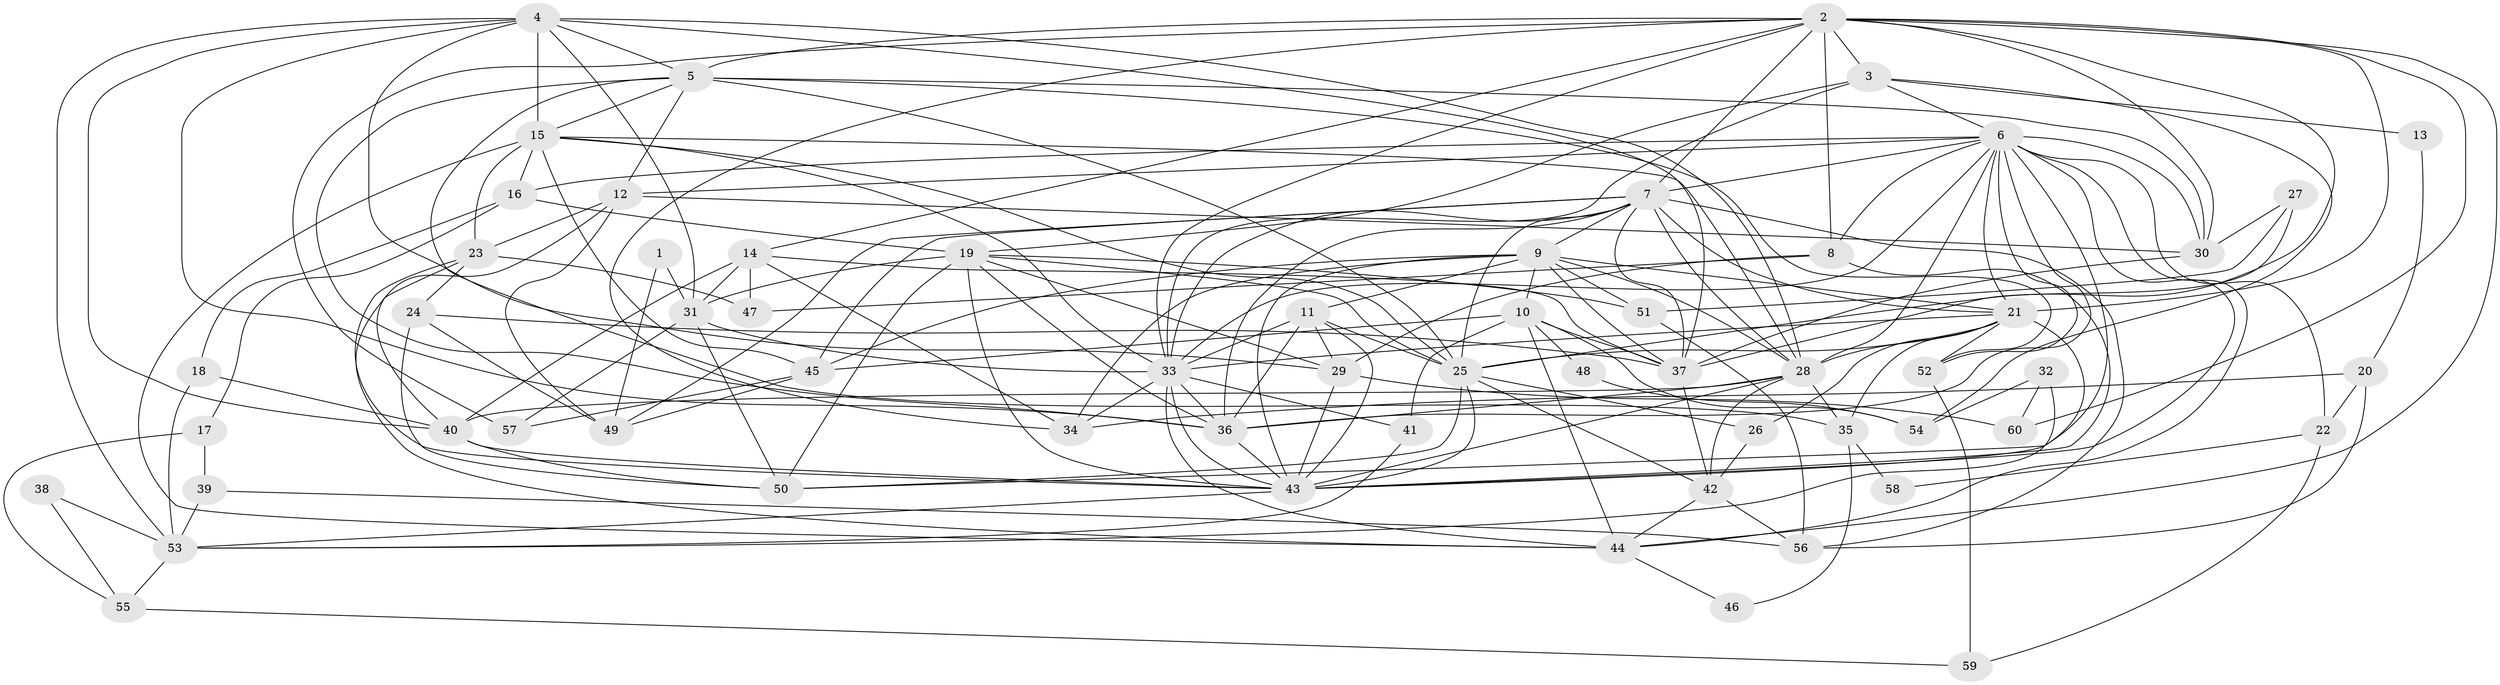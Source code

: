 // original degree distribution, {3: 0.30201342281879195, 9: 0.006711409395973154, 4: 0.28859060402684567, 5: 0.15436241610738255, 6: 0.08053691275167785, 2: 0.11409395973154363, 8: 0.020134228187919462, 7: 0.03355704697986577}
// Generated by graph-tools (version 1.1) at 2025/51/03/04/25 22:51:09]
// undirected, 60 vertices, 182 edges
graph export_dot {
  node [color=gray90,style=filled];
  1;
  2;
  3;
  4;
  5;
  6;
  7;
  8;
  9;
  10;
  11;
  12;
  13;
  14;
  15;
  16;
  17;
  18;
  19;
  20;
  21;
  22;
  23;
  24;
  25;
  26;
  27;
  28;
  29;
  30;
  31;
  32;
  33;
  34;
  35;
  36;
  37;
  38;
  39;
  40;
  41;
  42;
  43;
  44;
  45;
  46;
  47;
  48;
  49;
  50;
  51;
  52;
  53;
  54;
  55;
  56;
  57;
  58;
  59;
  60;
  1 -- 31 [weight=1.0];
  1 -- 49 [weight=2.0];
  2 -- 3 [weight=1.0];
  2 -- 5 [weight=1.0];
  2 -- 7 [weight=2.0];
  2 -- 8 [weight=1.0];
  2 -- 14 [weight=1.0];
  2 -- 21 [weight=2.0];
  2 -- 25 [weight=1.0];
  2 -- 30 [weight=1.0];
  2 -- 33 [weight=1.0];
  2 -- 34 [weight=1.0];
  2 -- 44 [weight=1.0];
  2 -- 57 [weight=1.0];
  2 -- 60 [weight=1.0];
  3 -- 6 [weight=1.0];
  3 -- 13 [weight=1.0];
  3 -- 19 [weight=2.0];
  3 -- 33 [weight=1.0];
  3 -- 54 [weight=1.0];
  4 -- 5 [weight=1.0];
  4 -- 15 [weight=1.0];
  4 -- 28 [weight=1.0];
  4 -- 29 [weight=2.0];
  4 -- 31 [weight=1.0];
  4 -- 36 [weight=1.0];
  4 -- 37 [weight=2.0];
  4 -- 40 [weight=1.0];
  4 -- 53 [weight=1.0];
  5 -- 12 [weight=1.0];
  5 -- 15 [weight=1.0];
  5 -- 25 [weight=1.0];
  5 -- 30 [weight=1.0];
  5 -- 35 [weight=1.0];
  5 -- 36 [weight=1.0];
  5 -- 52 [weight=1.0];
  6 -- 7 [weight=1.0];
  6 -- 8 [weight=1.0];
  6 -- 12 [weight=1.0];
  6 -- 16 [weight=1.0];
  6 -- 21 [weight=1.0];
  6 -- 22 [weight=2.0];
  6 -- 28 [weight=1.0];
  6 -- 30 [weight=2.0];
  6 -- 33 [weight=1.0];
  6 -- 36 [weight=1.0];
  6 -- 43 [weight=1.0];
  6 -- 44 [weight=1.0];
  6 -- 50 [weight=1.0];
  6 -- 52 [weight=1.0];
  7 -- 9 [weight=1.0];
  7 -- 21 [weight=1.0];
  7 -- 25 [weight=1.0];
  7 -- 28 [weight=1.0];
  7 -- 33 [weight=2.0];
  7 -- 36 [weight=1.0];
  7 -- 37 [weight=1.0];
  7 -- 45 [weight=1.0];
  7 -- 49 [weight=2.0];
  7 -- 56 [weight=1.0];
  8 -- 29 [weight=1.0];
  8 -- 43 [weight=1.0];
  8 -- 47 [weight=1.0];
  9 -- 10 [weight=1.0];
  9 -- 11 [weight=1.0];
  9 -- 21 [weight=1.0];
  9 -- 28 [weight=1.0];
  9 -- 34 [weight=1.0];
  9 -- 37 [weight=1.0];
  9 -- 43 [weight=1.0];
  9 -- 45 [weight=1.0];
  9 -- 51 [weight=1.0];
  10 -- 37 [weight=2.0];
  10 -- 41 [weight=1.0];
  10 -- 44 [weight=1.0];
  10 -- 45 [weight=1.0];
  10 -- 48 [weight=1.0];
  10 -- 54 [weight=1.0];
  11 -- 25 [weight=1.0];
  11 -- 29 [weight=1.0];
  11 -- 33 [weight=1.0];
  11 -- 36 [weight=1.0];
  11 -- 43 [weight=1.0];
  12 -- 23 [weight=1.0];
  12 -- 30 [weight=1.0];
  12 -- 44 [weight=1.0];
  12 -- 49 [weight=1.0];
  13 -- 20 [weight=1.0];
  14 -- 31 [weight=1.0];
  14 -- 34 [weight=1.0];
  14 -- 37 [weight=1.0];
  14 -- 40 [weight=1.0];
  14 -- 47 [weight=1.0];
  15 -- 16 [weight=3.0];
  15 -- 23 [weight=1.0];
  15 -- 25 [weight=1.0];
  15 -- 28 [weight=1.0];
  15 -- 33 [weight=1.0];
  15 -- 44 [weight=1.0];
  15 -- 45 [weight=1.0];
  16 -- 17 [weight=1.0];
  16 -- 18 [weight=1.0];
  16 -- 19 [weight=1.0];
  17 -- 39 [weight=1.0];
  17 -- 55 [weight=1.0];
  18 -- 40 [weight=1.0];
  18 -- 53 [weight=1.0];
  19 -- 25 [weight=2.0];
  19 -- 29 [weight=1.0];
  19 -- 31 [weight=2.0];
  19 -- 36 [weight=1.0];
  19 -- 43 [weight=1.0];
  19 -- 50 [weight=1.0];
  19 -- 51 [weight=1.0];
  20 -- 22 [weight=1.0];
  20 -- 34 [weight=1.0];
  20 -- 56 [weight=1.0];
  21 -- 25 [weight=1.0];
  21 -- 26 [weight=2.0];
  21 -- 28 [weight=1.0];
  21 -- 33 [weight=2.0];
  21 -- 35 [weight=1.0];
  21 -- 43 [weight=1.0];
  21 -- 52 [weight=1.0];
  22 -- 58 [weight=1.0];
  22 -- 59 [weight=1.0];
  23 -- 24 [weight=1.0];
  23 -- 40 [weight=1.0];
  23 -- 43 [weight=1.0];
  23 -- 47 [weight=1.0];
  24 -- 37 [weight=1.0];
  24 -- 49 [weight=1.0];
  24 -- 50 [weight=1.0];
  25 -- 26 [weight=1.0];
  25 -- 42 [weight=1.0];
  25 -- 43 [weight=1.0];
  25 -- 50 [weight=1.0];
  26 -- 42 [weight=1.0];
  27 -- 30 [weight=2.0];
  27 -- 37 [weight=1.0];
  27 -- 51 [weight=1.0];
  28 -- 35 [weight=1.0];
  28 -- 36 [weight=1.0];
  28 -- 40 [weight=1.0];
  28 -- 42 [weight=2.0];
  28 -- 43 [weight=1.0];
  29 -- 43 [weight=1.0];
  29 -- 60 [weight=1.0];
  30 -- 37 [weight=1.0];
  31 -- 33 [weight=1.0];
  31 -- 50 [weight=1.0];
  31 -- 57 [weight=1.0];
  32 -- 53 [weight=1.0];
  32 -- 54 [weight=1.0];
  32 -- 60 [weight=1.0];
  33 -- 34 [weight=2.0];
  33 -- 36 [weight=1.0];
  33 -- 41 [weight=1.0];
  33 -- 43 [weight=1.0];
  33 -- 44 [weight=1.0];
  35 -- 46 [weight=1.0];
  35 -- 58 [weight=1.0];
  36 -- 43 [weight=1.0];
  37 -- 42 [weight=1.0];
  38 -- 53 [weight=1.0];
  38 -- 55 [weight=1.0];
  39 -- 53 [weight=1.0];
  39 -- 56 [weight=1.0];
  40 -- 43 [weight=1.0];
  40 -- 50 [weight=1.0];
  41 -- 53 [weight=1.0];
  42 -- 44 [weight=1.0];
  42 -- 56 [weight=1.0];
  43 -- 53 [weight=1.0];
  44 -- 46 [weight=1.0];
  45 -- 49 [weight=1.0];
  45 -- 57 [weight=1.0];
  48 -- 54 [weight=1.0];
  51 -- 56 [weight=1.0];
  52 -- 59 [weight=1.0];
  53 -- 55 [weight=1.0];
  55 -- 59 [weight=1.0];
}
